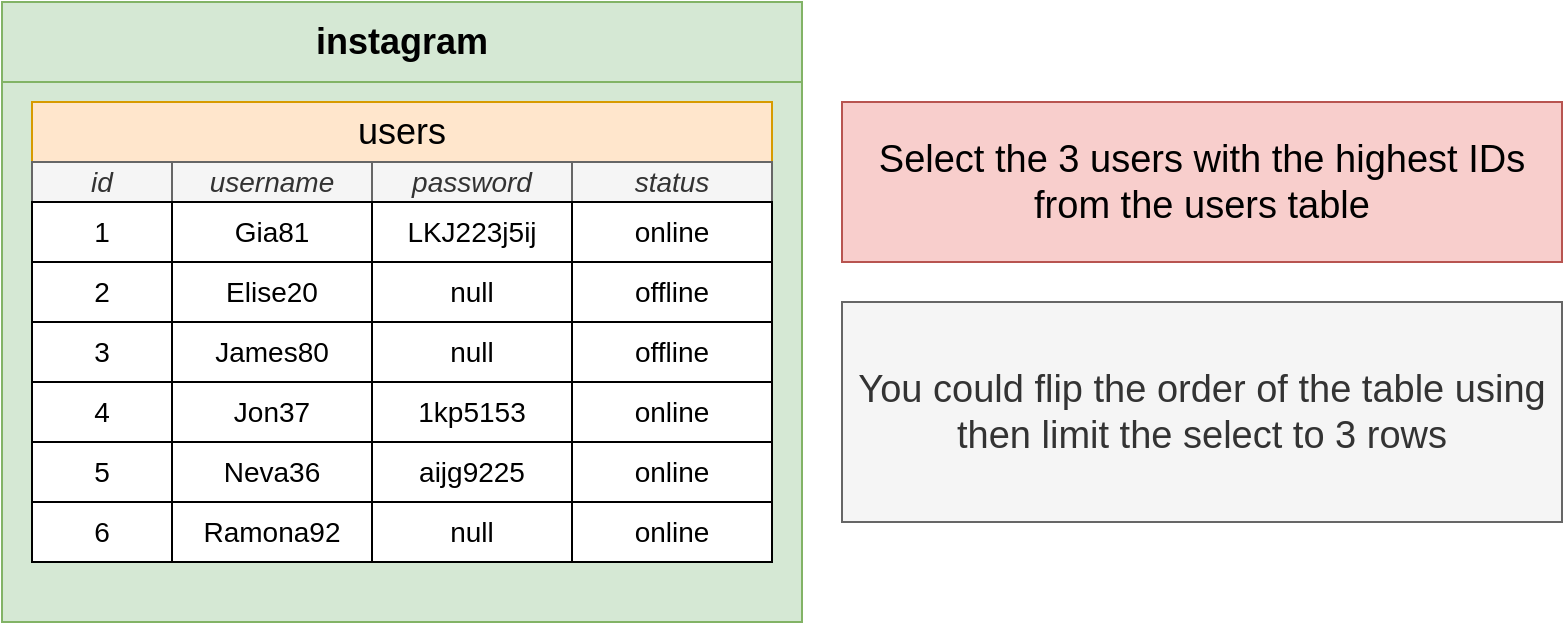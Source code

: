 <mxfile version="13.3.7" type="device" pages="4"><diagram id="Q6GqPtri7O_sy9SJ-ZEU" name="01 - ex"><mxGraphModel dx="1502" dy="926" grid="1" gridSize="10" guides="1" tooltips="1" connect="1" arrows="1" fold="1" page="1" pageScale="1" pageWidth="1920" pageHeight="1200" math="0" shadow="0"><root><mxCell id="0"/><mxCell id="1" parent="0"/><mxCell id="vcmv9loHkdNKkhFz71Oj-1" value="" style="rounded=0;whiteSpace=wrap;html=1;fillColor=#d5e8d4;strokeColor=#82b366;" parent="1" vertex="1"><mxGeometry x="460" y="270" width="400" height="270" as="geometry"/></mxCell><mxCell id="vcmv9loHkdNKkhFz71Oj-2" value="instagram" style="rounded=0;whiteSpace=wrap;html=1;fillColor=#d5e8d4;strokeColor=#82b366;fontStyle=1;fontSize=18;" parent="1" vertex="1"><mxGeometry x="460" y="230" width="400" height="40" as="geometry"/></mxCell><mxCell id="vcmv9loHkdNKkhFz71Oj-3" value="users" style="rounded=0;whiteSpace=wrap;html=1;fontSize=18;fillColor=#ffe6cc;strokeColor=#d79b00;" parent="1" vertex="1"><mxGeometry x="475" y="280" width="370" height="30" as="geometry"/></mxCell><mxCell id="vcmv9loHkdNKkhFz71Oj-4" value="id" style="rounded=0;whiteSpace=wrap;html=1;fontSize=14;fillColor=#f5f5f5;strokeColor=#666666;fontColor=#333333;fontStyle=2" parent="1" vertex="1"><mxGeometry x="475" y="310" width="70" height="20" as="geometry"/></mxCell><mxCell id="vcmv9loHkdNKkhFz71Oj-5" value="username" style="rounded=0;whiteSpace=wrap;html=1;fontSize=14;fillColor=#f5f5f5;strokeColor=#666666;fontColor=#333333;fontStyle=2" parent="1" vertex="1"><mxGeometry x="545" y="310" width="100" height="20" as="geometry"/></mxCell><mxCell id="vcmv9loHkdNKkhFz71Oj-6" value="password" style="rounded=0;whiteSpace=wrap;html=1;fontSize=14;fillColor=#f5f5f5;strokeColor=#666666;fontColor=#333333;fontStyle=2" parent="1" vertex="1"><mxGeometry x="645" y="310" width="100" height="20" as="geometry"/></mxCell><mxCell id="vcmv9loHkdNKkhFz71Oj-7" value="status" style="rounded=0;whiteSpace=wrap;html=1;fontSize=14;fillColor=#f5f5f5;strokeColor=#666666;fontColor=#333333;fontStyle=2" parent="1" vertex="1"><mxGeometry x="745" y="310" width="100" height="20" as="geometry"/></mxCell><mxCell id="vcmv9loHkdNKkhFz71Oj-8" value="1" style="rounded=0;whiteSpace=wrap;html=1;fontSize=14;fontStyle=0" parent="1" vertex="1"><mxGeometry x="475" y="330" width="70" height="30" as="geometry"/></mxCell><mxCell id="vcmv9loHkdNKkhFz71Oj-9" value="Gia81" style="rounded=0;whiteSpace=wrap;html=1;fontSize=14;fontStyle=0" parent="1" vertex="1"><mxGeometry x="545" y="330" width="100" height="30" as="geometry"/></mxCell><mxCell id="vcmv9loHkdNKkhFz71Oj-10" value="LKJ223j5ij" style="rounded=0;whiteSpace=wrap;html=1;fontSize=14;fontStyle=0" parent="1" vertex="1"><mxGeometry x="645" y="330" width="100" height="30" as="geometry"/></mxCell><mxCell id="vcmv9loHkdNKkhFz71Oj-11" value="online" style="rounded=0;whiteSpace=wrap;html=1;fontSize=14;fontStyle=0" parent="1" vertex="1"><mxGeometry x="745" y="330" width="100" height="30" as="geometry"/></mxCell><mxCell id="vcmv9loHkdNKkhFz71Oj-20" value="2" style="rounded=0;whiteSpace=wrap;html=1;fontSize=14;fontStyle=0" parent="1" vertex="1"><mxGeometry x="475" y="360" width="70" height="30" as="geometry"/></mxCell><mxCell id="vcmv9loHkdNKkhFz71Oj-21" value="Elise20" style="rounded=0;whiteSpace=wrap;html=1;fontSize=14;fontStyle=0" parent="1" vertex="1"><mxGeometry x="545" y="360" width="100" height="30" as="geometry"/></mxCell><mxCell id="vcmv9loHkdNKkhFz71Oj-22" value="null" style="rounded=0;whiteSpace=wrap;html=1;fontSize=14;fontStyle=0" parent="1" vertex="1"><mxGeometry x="645" y="360" width="100" height="30" as="geometry"/></mxCell><mxCell id="vcmv9loHkdNKkhFz71Oj-23" value="offline" style="rounded=0;whiteSpace=wrap;html=1;fontSize=14;fontStyle=0" parent="1" vertex="1"><mxGeometry x="745" y="360" width="100" height="30" as="geometry"/></mxCell><mxCell id="vcmv9loHkdNKkhFz71Oj-24" value="3" style="rounded=0;whiteSpace=wrap;html=1;fontSize=14;fontStyle=0" parent="1" vertex="1"><mxGeometry x="475" y="390" width="70" height="30" as="geometry"/></mxCell><mxCell id="vcmv9loHkdNKkhFz71Oj-25" value="James80" style="rounded=0;whiteSpace=wrap;html=1;fontSize=14;fontStyle=0" parent="1" vertex="1"><mxGeometry x="545" y="390" width="100" height="30" as="geometry"/></mxCell><mxCell id="vcmv9loHkdNKkhFz71Oj-26" value="null" style="rounded=0;whiteSpace=wrap;html=1;fontSize=14;fontStyle=0" parent="1" vertex="1"><mxGeometry x="645" y="390" width="100" height="30" as="geometry"/></mxCell><mxCell id="vcmv9loHkdNKkhFz71Oj-27" value="offline" style="rounded=0;whiteSpace=wrap;html=1;fontSize=14;fontStyle=0" parent="1" vertex="1"><mxGeometry x="745" y="390" width="100" height="30" as="geometry"/></mxCell><mxCell id="vcmv9loHkdNKkhFz71Oj-28" value="4" style="rounded=0;whiteSpace=wrap;html=1;fontSize=14;fontStyle=0" parent="1" vertex="1"><mxGeometry x="475" y="420" width="70" height="30" as="geometry"/></mxCell><mxCell id="vcmv9loHkdNKkhFz71Oj-29" value="Jon37" style="rounded=0;whiteSpace=wrap;html=1;fontSize=14;fontStyle=0" parent="1" vertex="1"><mxGeometry x="545" y="420" width="100" height="30" as="geometry"/></mxCell><mxCell id="vcmv9loHkdNKkhFz71Oj-30" value="1kp5153" style="rounded=0;whiteSpace=wrap;html=1;fontSize=14;fontStyle=0" parent="1" vertex="1"><mxGeometry x="645" y="420" width="100" height="30" as="geometry"/></mxCell><mxCell id="vcmv9loHkdNKkhFz71Oj-31" value="online" style="rounded=0;whiteSpace=wrap;html=1;fontSize=14;fontStyle=0" parent="1" vertex="1"><mxGeometry x="745" y="420" width="100" height="30" as="geometry"/></mxCell><mxCell id="vcmv9loHkdNKkhFz71Oj-32" value="5" style="rounded=0;whiteSpace=wrap;html=1;fontSize=14;fontStyle=0" parent="1" vertex="1"><mxGeometry x="475" y="450" width="70" height="30" as="geometry"/></mxCell><mxCell id="vcmv9loHkdNKkhFz71Oj-33" value="Neva36" style="rounded=0;whiteSpace=wrap;html=1;fontSize=14;fontStyle=0" parent="1" vertex="1"><mxGeometry x="545" y="450" width="100" height="30" as="geometry"/></mxCell><mxCell id="vcmv9loHkdNKkhFz71Oj-34" value="aijg9225" style="rounded=0;whiteSpace=wrap;html=1;fontSize=14;fontStyle=0" parent="1" vertex="1"><mxGeometry x="645" y="450" width="100" height="30" as="geometry"/></mxCell><mxCell id="vcmv9loHkdNKkhFz71Oj-35" value="online" style="rounded=0;whiteSpace=wrap;html=1;fontSize=14;fontStyle=0" parent="1" vertex="1"><mxGeometry x="745" y="450" width="100" height="30" as="geometry"/></mxCell><mxCell id="vcmv9loHkdNKkhFz71Oj-36" value="6" style="rounded=0;whiteSpace=wrap;html=1;fontSize=14;fontStyle=0" parent="1" vertex="1"><mxGeometry x="475" y="480" width="70" height="30" as="geometry"/></mxCell><mxCell id="vcmv9loHkdNKkhFz71Oj-37" value="Ramona92" style="rounded=0;whiteSpace=wrap;html=1;fontSize=14;fontStyle=0" parent="1" vertex="1"><mxGeometry x="545" y="480" width="100" height="30" as="geometry"/></mxCell><mxCell id="vcmv9loHkdNKkhFz71Oj-38" value="null" style="rounded=0;whiteSpace=wrap;html=1;fontSize=14;fontStyle=0" parent="1" vertex="1"><mxGeometry x="645" y="480" width="100" height="30" as="geometry"/></mxCell><mxCell id="vcmv9loHkdNKkhFz71Oj-39" value="online" style="rounded=0;whiteSpace=wrap;html=1;fontSize=14;fontStyle=0" parent="1" vertex="1"><mxGeometry x="745" y="480" width="100" height="30" as="geometry"/></mxCell><mxCell id="vcmv9loHkdNKkhFz71Oj-40" value="Select the 3 users with the highest IDs from the users table" style="rounded=0;whiteSpace=wrap;html=1;fontSize=19;fillColor=#f8cecc;strokeColor=#b85450;fontStyle=0" parent="1" vertex="1"><mxGeometry x="880" y="280" width="360" height="80" as="geometry"/></mxCell><mxCell id="vcmv9loHkdNKkhFz71Oj-41" value="You could flip the order of the table using then limit the select to 3 rows" style="rounded=0;whiteSpace=wrap;html=1;fontSize=19;fillColor=#f5f5f5;strokeColor=#666666;fontStyle=0;fontColor=#333333;" parent="1" vertex="1"><mxGeometry x="880" y="380" width="360" height="110" as="geometry"/></mxCell></root></mxGraphModel></diagram><diagram name="02 - ex" id="s8QFaZG4_JX4cg1pV_eT"><mxGraphModel dx="1502" dy="926" grid="1" gridSize="10" guides="1" tooltips="1" connect="1" arrows="1" fold="1" page="1" pageScale="1" pageWidth="1920" pageHeight="1200" math="0" shadow="0"><root><mxCell id="pmffTSd0ser6NMAeHHmY-0"/><mxCell id="pmffTSd0ser6NMAeHHmY-1" parent="pmffTSd0ser6NMAeHHmY-0"/><mxCell id="pmffTSd0ser6NMAeHHmY-2" value="" style="rounded=0;whiteSpace=wrap;html=1;fillColor=#d5e8d4;strokeColor=#82b366;" parent="pmffTSd0ser6NMAeHHmY-1" vertex="1"><mxGeometry x="250" y="270" width="590" height="250" as="geometry"/></mxCell><mxCell id="pmffTSd0ser6NMAeHHmY-3" value="instagram" style="rounded=0;whiteSpace=wrap;html=1;fillColor=#d5e8d4;strokeColor=#82b366;fontStyle=1;fontSize=18;" parent="pmffTSd0ser6NMAeHHmY-1" vertex="1"><mxGeometry x="250" y="230" width="590" height="40" as="geometry"/></mxCell><mxCell id="pmffTSd0ser6NMAeHHmY-4" value="users" style="rounded=0;whiteSpace=wrap;html=1;fontSize=18;fillColor=#ffe6cc;strokeColor=#d79b00;" parent="pmffTSd0ser6NMAeHHmY-1" vertex="1"><mxGeometry x="260" y="280" width="270" height="30" as="geometry"/></mxCell><mxCell id="pmffTSd0ser6NMAeHHmY-5" value="id" style="rounded=0;whiteSpace=wrap;html=1;fontSize=14;fillColor=#f5f5f5;strokeColor=#666666;fontColor=#333333;fontStyle=2" parent="pmffTSd0ser6NMAeHHmY-1" vertex="1"><mxGeometry x="260" y="310" width="70" height="20" as="geometry"/></mxCell><mxCell id="pmffTSd0ser6NMAeHHmY-6" value="username" style="rounded=0;whiteSpace=wrap;html=1;fontSize=14;fillColor=#f5f5f5;strokeColor=#666666;fontColor=#333333;fontStyle=2" parent="pmffTSd0ser6NMAeHHmY-1" vertex="1"><mxGeometry x="330" y="310" width="100" height="20" as="geometry"/></mxCell><mxCell id="pmffTSd0ser6NMAeHHmY-7" value="password" style="rounded=0;whiteSpace=wrap;html=1;fontSize=14;fillColor=#f5f5f5;strokeColor=#666666;fontColor=#333333;fontStyle=2" parent="pmffTSd0ser6NMAeHHmY-1" vertex="1"><mxGeometry x="430" y="310" width="100" height="20" as="geometry"/></mxCell><mxCell id="pmffTSd0ser6NMAeHHmY-9" value="198" style="rounded=0;whiteSpace=wrap;html=1;fontSize=14;fontStyle=0" parent="pmffTSd0ser6NMAeHHmY-1" vertex="1"><mxGeometry x="260" y="330" width="70" height="30" as="geometry"/></mxCell><mxCell id="pmffTSd0ser6NMAeHHmY-10" value="Gia81" style="rounded=0;whiteSpace=wrap;html=1;fontSize=14;fontStyle=0" parent="pmffTSd0ser6NMAeHHmY-1" vertex="1"><mxGeometry x="330" y="330" width="100" height="30" as="geometry"/></mxCell><mxCell id="pmffTSd0ser6NMAeHHmY-11" value="LKJ223j5ij" style="rounded=0;whiteSpace=wrap;html=1;fontSize=14;fontStyle=0" parent="pmffTSd0ser6NMAeHHmY-1" vertex="1"><mxGeometry x="430" y="330" width="100" height="30" as="geometry"/></mxCell><mxCell id="pmffTSd0ser6NMAeHHmY-13" value="199" style="rounded=0;whiteSpace=wrap;html=1;fontSize=14;fontStyle=0" parent="pmffTSd0ser6NMAeHHmY-1" vertex="1"><mxGeometry x="260" y="360" width="70" height="30" as="geometry"/></mxCell><mxCell id="pmffTSd0ser6NMAeHHmY-14" value="Elise20" style="rounded=0;whiteSpace=wrap;html=1;fontSize=14;fontStyle=0" parent="pmffTSd0ser6NMAeHHmY-1" vertex="1"><mxGeometry x="330" y="360" width="100" height="30" as="geometry"/></mxCell><mxCell id="pmffTSd0ser6NMAeHHmY-15" value="null" style="rounded=0;whiteSpace=wrap;html=1;fontSize=14;fontStyle=0" parent="pmffTSd0ser6NMAeHHmY-1" vertex="1"><mxGeometry x="430" y="360" width="100" height="30" as="geometry"/></mxCell><mxCell id="pmffTSd0ser6NMAeHHmY-17" value="200" style="rounded=0;whiteSpace=wrap;html=1;fontSize=14;fontStyle=0" parent="pmffTSd0ser6NMAeHHmY-1" vertex="1"><mxGeometry x="260" y="390" width="70" height="30" as="geometry"/></mxCell><mxCell id="pmffTSd0ser6NMAeHHmY-18" value="James80" style="rounded=0;whiteSpace=wrap;html=1;fontSize=14;fontStyle=0" parent="pmffTSd0ser6NMAeHHmY-1" vertex="1"><mxGeometry x="330" y="390" width="100" height="30" as="geometry"/></mxCell><mxCell id="pmffTSd0ser6NMAeHHmY-19" value="null" style="rounded=0;whiteSpace=wrap;html=1;fontSize=14;fontStyle=0" parent="pmffTSd0ser6NMAeHHmY-1" vertex="1"><mxGeometry x="430" y="390" width="100" height="30" as="geometry"/></mxCell><mxCell id="pmffTSd0ser6NMAeHHmY-21" value="201" style="rounded=0;whiteSpace=wrap;html=1;fontSize=14;fontStyle=0" parent="pmffTSd0ser6NMAeHHmY-1" vertex="1"><mxGeometry x="260" y="420" width="70" height="30" as="geometry"/></mxCell><mxCell id="pmffTSd0ser6NMAeHHmY-22" value="Jon37" style="rounded=0;whiteSpace=wrap;html=1;fontSize=14;fontStyle=0" parent="pmffTSd0ser6NMAeHHmY-1" vertex="1"><mxGeometry x="330" y="420" width="100" height="30" as="geometry"/></mxCell><mxCell id="pmffTSd0ser6NMAeHHmY-23" value="1kp5153" style="rounded=0;whiteSpace=wrap;html=1;fontSize=14;fontStyle=0" parent="pmffTSd0ser6NMAeHHmY-1" vertex="1"><mxGeometry x="430" y="420" width="100" height="30" as="geometry"/></mxCell><mxCell id="pmffTSd0ser6NMAeHHmY-25" value="202" style="rounded=0;whiteSpace=wrap;html=1;fontSize=14;fontStyle=0" parent="pmffTSd0ser6NMAeHHmY-1" vertex="1"><mxGeometry x="260" y="450" width="70" height="30" as="geometry"/></mxCell><mxCell id="pmffTSd0ser6NMAeHHmY-26" value="Neva36" style="rounded=0;whiteSpace=wrap;html=1;fontSize=14;fontStyle=0" parent="pmffTSd0ser6NMAeHHmY-1" vertex="1"><mxGeometry x="330" y="450" width="100" height="30" as="geometry"/></mxCell><mxCell id="pmffTSd0ser6NMAeHHmY-27" value="aijg9225" style="rounded=0;whiteSpace=wrap;html=1;fontSize=14;fontStyle=0" parent="pmffTSd0ser6NMAeHHmY-1" vertex="1"><mxGeometry x="430" y="450" width="100" height="30" as="geometry"/></mxCell><mxCell id="pmffTSd0ser6NMAeHHmY-29" value="203" style="rounded=0;whiteSpace=wrap;html=1;fontSize=14;fontStyle=0" parent="pmffTSd0ser6NMAeHHmY-1" vertex="1"><mxGeometry x="260" y="480" width="70" height="30" as="geometry"/></mxCell><mxCell id="pmffTSd0ser6NMAeHHmY-30" value="Ramona92" style="rounded=0;whiteSpace=wrap;html=1;fontSize=14;fontStyle=0" parent="pmffTSd0ser6NMAeHHmY-1" vertex="1"><mxGeometry x="330" y="480" width="100" height="30" as="geometry"/></mxCell><mxCell id="pmffTSd0ser6NMAeHHmY-31" value="null" style="rounded=0;whiteSpace=wrap;html=1;fontSize=14;fontStyle=0" parent="pmffTSd0ser6NMAeHHmY-1" vertex="1"><mxGeometry x="430" y="480" width="100" height="30" as="geometry"/></mxCell><mxCell id="pmffTSd0ser6NMAeHHmY-33" value="Join the users and posts table. Show the username of user ID 200 and the captions of all posts they have created" style="rounded=0;whiteSpace=wrap;html=1;fontSize=19;fillColor=#f8cecc;strokeColor=#b85450;fontStyle=0" parent="pmffTSd0ser6NMAeHHmY-1" vertex="1"><mxGeometry x="860" y="230" width="290" height="110" as="geometry"/></mxCell><mxCell id="pmffTSd0ser6NMAeHHmY-34" value="Join on 'users.id = posts.user_id'. You can get user ID 200 using a 'posts.user_id = 200' or 'users.id = 200'" style="rounded=0;whiteSpace=wrap;html=1;fontSize=19;fillColor=#f5f5f5;strokeColor=#666666;fontStyle=0;fontColor=#333333;" parent="pmffTSd0ser6NMAeHHmY-1" vertex="1"><mxGeometry x="860" y="350" width="290" height="110" as="geometry"/></mxCell><mxCell id="pmffTSd0ser6NMAeHHmY-35" value="posts" style="rounded=0;whiteSpace=wrap;html=1;fontSize=18;fillColor=#ffe6cc;strokeColor=#d79b00;" parent="pmffTSd0ser6NMAeHHmY-1" vertex="1"><mxGeometry x="550" y="280" width="270" height="30" as="geometry"/></mxCell><mxCell id="pmffTSd0ser6NMAeHHmY-36" value="id" style="rounded=0;whiteSpace=wrap;html=1;fontSize=14;fillColor=#f5f5f5;strokeColor=#666666;fontColor=#333333;fontStyle=2" parent="pmffTSd0ser6NMAeHHmY-1" vertex="1"><mxGeometry x="550" y="310" width="70" height="20" as="geometry"/></mxCell><mxCell id="pmffTSd0ser6NMAeHHmY-37" value="caption" style="rounded=0;whiteSpace=wrap;html=1;fontSize=14;fillColor=#f5f5f5;strokeColor=#666666;fontColor=#333333;fontStyle=2" parent="pmffTSd0ser6NMAeHHmY-1" vertex="1"><mxGeometry x="620" y="310" width="100" height="20" as="geometry"/></mxCell><mxCell id="pmffTSd0ser6NMAeHHmY-38" value="user_id" style="rounded=0;whiteSpace=wrap;html=1;fontSize=14;fillColor=#f5f5f5;strokeColor=#666666;fontColor=#333333;fontStyle=2" parent="pmffTSd0ser6NMAeHHmY-1" vertex="1"><mxGeometry x="720" y="310" width="100" height="20" as="geometry"/></mxCell><mxCell id="pmffTSd0ser6NMAeHHmY-39" value="1" style="rounded=0;whiteSpace=wrap;html=1;fontSize=14;fontStyle=0" parent="pmffTSd0ser6NMAeHHmY-1" vertex="1"><mxGeometry x="550" y="330" width="70" height="30" as="geometry"/></mxCell><mxCell id="pmffTSd0ser6NMAeHHmY-40" value="#omnis" style="rounded=0;whiteSpace=wrap;html=1;fontSize=14;fontStyle=0" parent="pmffTSd0ser6NMAeHHmY-1" vertex="1"><mxGeometry x="620" y="330" width="100" height="30" as="geometry"/></mxCell><mxCell id="pmffTSd0ser6NMAeHHmY-41" value="203" style="rounded=0;whiteSpace=wrap;html=1;fontSize=14;fontStyle=0" parent="pmffTSd0ser6NMAeHHmY-1" vertex="1"><mxGeometry x="720" y="330" width="100" height="30" as="geometry"/></mxCell><mxCell id="pmffTSd0ser6NMAeHHmY-42" value="2" style="rounded=0;whiteSpace=wrap;html=1;fontSize=14;fontStyle=0" parent="pmffTSd0ser6NMAeHHmY-1" vertex="1"><mxGeometry x="550" y="360" width="70" height="30" as="geometry"/></mxCell><mxCell id="pmffTSd0ser6NMAeHHmY-43" value="quas consq" style="rounded=0;whiteSpace=wrap;html=1;fontSize=14;fontStyle=0" parent="pmffTSd0ser6NMAeHHmY-1" vertex="1"><mxGeometry x="620" y="360" width="100" height="30" as="geometry"/></mxCell><mxCell id="pmffTSd0ser6NMAeHHmY-44" value="200" style="rounded=0;whiteSpace=wrap;html=1;fontSize=14;fontStyle=0" parent="pmffTSd0ser6NMAeHHmY-1" vertex="1"><mxGeometry x="720" y="360" width="100" height="30" as="geometry"/></mxCell><mxCell id="pmffTSd0ser6NMAeHHmY-45" value="3" style="rounded=0;whiteSpace=wrap;html=1;fontSize=14;fontStyle=0" parent="pmffTSd0ser6NMAeHHmY-1" vertex="1"><mxGeometry x="550" y="390" width="70" height="30" as="geometry"/></mxCell><mxCell id="pmffTSd0ser6NMAeHHmY-46" value="#mary" style="rounded=0;whiteSpace=wrap;html=1;fontSize=14;fontStyle=0" parent="pmffTSd0ser6NMAeHHmY-1" vertex="1"><mxGeometry x="620" y="390" width="100" height="30" as="geometry"/></mxCell><mxCell id="pmffTSd0ser6NMAeHHmY-47" value="201" style="rounded=0;whiteSpace=wrap;html=1;fontSize=14;fontStyle=0" parent="pmffTSd0ser6NMAeHHmY-1" vertex="1"><mxGeometry x="720" y="390" width="100" height="30" as="geometry"/></mxCell><mxCell id="pmffTSd0ser6NMAeHHmY-48" value="4" style="rounded=0;whiteSpace=wrap;html=1;fontSize=14;fontStyle=0" parent="pmffTSd0ser6NMAeHHmY-1" vertex="1"><mxGeometry x="550" y="420" width="70" height="30" as="geometry"/></mxCell><mxCell id="pmffTSd0ser6NMAeHHmY-49" value="officiis" style="rounded=0;whiteSpace=wrap;html=1;fontSize=14;fontStyle=0" parent="pmffTSd0ser6NMAeHHmY-1" vertex="1"><mxGeometry x="620" y="420" width="100" height="30" as="geometry"/></mxCell><mxCell id="pmffTSd0ser6NMAeHHmY-50" value="202" style="rounded=0;whiteSpace=wrap;html=1;fontSize=14;fontStyle=0" parent="pmffTSd0ser6NMAeHHmY-1" vertex="1"><mxGeometry x="720" y="420" width="100" height="30" as="geometry"/></mxCell><mxCell id="pmffTSd0ser6NMAeHHmY-51" value="5" style="rounded=0;whiteSpace=wrap;html=1;fontSize=14;fontStyle=0" parent="pmffTSd0ser6NMAeHHmY-1" vertex="1"><mxGeometry x="550" y="450" width="70" height="30" as="geometry"/></mxCell><mxCell id="pmffTSd0ser6NMAeHHmY-52" value="#generate" style="rounded=0;whiteSpace=wrap;html=1;fontSize=14;fontStyle=0" parent="pmffTSd0ser6NMAeHHmY-1" vertex="1"><mxGeometry x="620" y="450" width="100" height="30" as="geometry"/></mxCell><mxCell id="pmffTSd0ser6NMAeHHmY-53" value="200" style="rounded=0;whiteSpace=wrap;html=1;fontSize=14;fontStyle=0" parent="pmffTSd0ser6NMAeHHmY-1" vertex="1"><mxGeometry x="720" y="450" width="100" height="30" as="geometry"/></mxCell><mxCell id="pmffTSd0ser6NMAeHHmY-54" value="6" style="rounded=0;whiteSpace=wrap;html=1;fontSize=14;fontStyle=0" parent="pmffTSd0ser6NMAeHHmY-1" vertex="1"><mxGeometry x="550" y="480" width="70" height="30" as="geometry"/></mxCell><mxCell id="pmffTSd0ser6NMAeHHmY-55" value="#content" style="rounded=0;whiteSpace=wrap;html=1;fontSize=14;fontStyle=0" parent="pmffTSd0ser6NMAeHHmY-1" vertex="1"><mxGeometry x="620" y="480" width="100" height="30" as="geometry"/></mxCell><mxCell id="pmffTSd0ser6NMAeHHmY-56" value="199" style="rounded=0;whiteSpace=wrap;html=1;fontSize=14;fontStyle=0" parent="pmffTSd0ser6NMAeHHmY-1" vertex="1"><mxGeometry x="720" y="480" width="100" height="30" as="geometry"/></mxCell></root></mxGraphModel></diagram><diagram name="03 - ex" id="wL6-b8VI3rZrOY6GFHn0"><mxGraphModel dx="1502" dy="926" grid="1" gridSize="10" guides="1" tooltips="1" connect="1" arrows="1" fold="1" page="1" pageScale="1" pageWidth="1920" pageHeight="1200" math="0" shadow="0"><root><mxCell id="y1kETexi0wloJn852bnd-0"/><mxCell id="y1kETexi0wloJn852bnd-1" parent="y1kETexi0wloJn852bnd-0"/><mxCell id="y1kETexi0wloJn852bnd-2" value="" style="rounded=0;whiteSpace=wrap;html=1;fillColor=#d5e8d4;strokeColor=#82b366;" parent="y1kETexi0wloJn852bnd-1" vertex="1"><mxGeometry x="250" y="270" width="590" height="250" as="geometry"/></mxCell><mxCell id="y1kETexi0wloJn852bnd-3" value="instagram" style="rounded=0;whiteSpace=wrap;html=1;fillColor=#d5e8d4;strokeColor=#82b366;fontStyle=1;fontSize=18;" parent="y1kETexi0wloJn852bnd-1" vertex="1"><mxGeometry x="250" y="230" width="590" height="40" as="geometry"/></mxCell><mxCell id="y1kETexi0wloJn852bnd-4" value="users" style="rounded=0;whiteSpace=wrap;html=1;fontSize=18;fillColor=#ffe6cc;strokeColor=#d79b00;" parent="y1kETexi0wloJn852bnd-1" vertex="1"><mxGeometry x="260" y="280" width="170" height="30" as="geometry"/></mxCell><mxCell id="y1kETexi0wloJn852bnd-5" value="id" style="rounded=0;whiteSpace=wrap;html=1;fontSize=14;fillColor=#f5f5f5;strokeColor=#666666;fontColor=#333333;fontStyle=2" parent="y1kETexi0wloJn852bnd-1" vertex="1"><mxGeometry x="260" y="310" width="70" height="20" as="geometry"/></mxCell><mxCell id="y1kETexi0wloJn852bnd-6" value="username" style="rounded=0;whiteSpace=wrap;html=1;fontSize=14;fillColor=#f5f5f5;strokeColor=#666666;fontColor=#333333;fontStyle=2" parent="y1kETexi0wloJn852bnd-1" vertex="1"><mxGeometry x="330" y="310" width="100" height="20" as="geometry"/></mxCell><mxCell id="y1kETexi0wloJn852bnd-8" value="198" style="rounded=0;whiteSpace=wrap;html=1;fontSize=14;fontStyle=0" parent="y1kETexi0wloJn852bnd-1" vertex="1"><mxGeometry x="260" y="330" width="70" height="30" as="geometry"/></mxCell><mxCell id="y1kETexi0wloJn852bnd-9" value="Gia81" style="rounded=0;whiteSpace=wrap;html=1;fontSize=14;fontStyle=0" parent="y1kETexi0wloJn852bnd-1" vertex="1"><mxGeometry x="330" y="330" width="100" height="30" as="geometry"/></mxCell><mxCell id="y1kETexi0wloJn852bnd-11" value="199" style="rounded=0;whiteSpace=wrap;html=1;fontSize=14;fontStyle=0" parent="y1kETexi0wloJn852bnd-1" vertex="1"><mxGeometry x="260" y="360" width="70" height="30" as="geometry"/></mxCell><mxCell id="y1kETexi0wloJn852bnd-12" value="Elise20" style="rounded=0;whiteSpace=wrap;html=1;fontSize=14;fontStyle=0" parent="y1kETexi0wloJn852bnd-1" vertex="1"><mxGeometry x="330" y="360" width="100" height="30" as="geometry"/></mxCell><mxCell id="y1kETexi0wloJn852bnd-14" value="200" style="rounded=0;whiteSpace=wrap;html=1;fontSize=14;fontStyle=0" parent="y1kETexi0wloJn852bnd-1" vertex="1"><mxGeometry x="260" y="390" width="70" height="30" as="geometry"/></mxCell><mxCell id="y1kETexi0wloJn852bnd-15" value="James80" style="rounded=0;whiteSpace=wrap;html=1;fontSize=14;fontStyle=0" parent="y1kETexi0wloJn852bnd-1" vertex="1"><mxGeometry x="330" y="390" width="100" height="30" as="geometry"/></mxCell><mxCell id="y1kETexi0wloJn852bnd-17" value="201" style="rounded=0;whiteSpace=wrap;html=1;fontSize=14;fontStyle=0" parent="y1kETexi0wloJn852bnd-1" vertex="1"><mxGeometry x="260" y="420" width="70" height="30" as="geometry"/></mxCell><mxCell id="y1kETexi0wloJn852bnd-18" value="Jon37" style="rounded=0;whiteSpace=wrap;html=1;fontSize=14;fontStyle=0" parent="y1kETexi0wloJn852bnd-1" vertex="1"><mxGeometry x="330" y="420" width="100" height="30" as="geometry"/></mxCell><mxCell id="y1kETexi0wloJn852bnd-20" value="202" style="rounded=0;whiteSpace=wrap;html=1;fontSize=14;fontStyle=0" parent="y1kETexi0wloJn852bnd-1" vertex="1"><mxGeometry x="260" y="450" width="70" height="30" as="geometry"/></mxCell><mxCell id="y1kETexi0wloJn852bnd-21" value="Neva36" style="rounded=0;whiteSpace=wrap;html=1;fontSize=14;fontStyle=0" parent="y1kETexi0wloJn852bnd-1" vertex="1"><mxGeometry x="330" y="450" width="100" height="30" as="geometry"/></mxCell><mxCell id="y1kETexi0wloJn852bnd-23" value="203" style="rounded=0;whiteSpace=wrap;html=1;fontSize=14;fontStyle=0" parent="y1kETexi0wloJn852bnd-1" vertex="1"><mxGeometry x="260" y="480" width="70" height="30" as="geometry"/></mxCell><mxCell id="y1kETexi0wloJn852bnd-24" value="Ramona92" style="rounded=0;whiteSpace=wrap;html=1;fontSize=14;fontStyle=0" parent="y1kETexi0wloJn852bnd-1" vertex="1"><mxGeometry x="330" y="480" width="100" height="30" as="geometry"/></mxCell><mxCell id="y1kETexi0wloJn852bnd-26" value="Show each username and the number of 'likes' that they have created" style="rounded=0;whiteSpace=wrap;html=1;fontSize=19;fillColor=#f8cecc;strokeColor=#b85450;fontStyle=0" parent="y1kETexi0wloJn852bnd-1" vertex="1"><mxGeometry x="860" y="230" width="290" height="110" as="geometry"/></mxCell><mxCell id="y1kETexi0wloJn852bnd-27" value="Join users and likes together, then group by the username.&amp;nbsp; You can then 'count' the number of rows in each group" style="rounded=0;whiteSpace=wrap;html=1;fontSize=19;fillColor=#f5f5f5;strokeColor=#666666;fontStyle=0;fontColor=#333333;" parent="y1kETexi0wloJn852bnd-1" vertex="1"><mxGeometry x="860" y="350" width="290" height="110" as="geometry"/></mxCell><mxCell id="y1kETexi0wloJn852bnd-28" value="likes" style="rounded=0;whiteSpace=wrap;html=1;fontSize=18;fillColor=#ffe6cc;strokeColor=#d79b00;" parent="y1kETexi0wloJn852bnd-1" vertex="1"><mxGeometry x="450" y="280" width="370" height="30" as="geometry"/></mxCell><mxCell id="y1kETexi0wloJn852bnd-29" value="id" style="rounded=0;whiteSpace=wrap;html=1;fontSize=14;fillColor=#f5f5f5;strokeColor=#666666;fontColor=#333333;fontStyle=2" parent="y1kETexi0wloJn852bnd-1" vertex="1"><mxGeometry x="450" y="310" width="70" height="20" as="geometry"/></mxCell><mxCell id="y1kETexi0wloJn852bnd-30" value="post_id" style="rounded=0;whiteSpace=wrap;html=1;fontSize=14;fillColor=#f5f5f5;strokeColor=#666666;fontColor=#333333;fontStyle=2" parent="y1kETexi0wloJn852bnd-1" vertex="1"><mxGeometry x="520" y="310" width="100" height="20" as="geometry"/></mxCell><mxCell id="y1kETexi0wloJn852bnd-31" value="comment_id" style="rounded=0;whiteSpace=wrap;html=1;fontSize=14;fillColor=#f5f5f5;strokeColor=#666666;fontColor=#333333;fontStyle=2" parent="y1kETexi0wloJn852bnd-1" vertex="1"><mxGeometry x="620" y="310" width="100" height="20" as="geometry"/></mxCell><mxCell id="y1kETexi0wloJn852bnd-32" value="1" style="rounded=0;whiteSpace=wrap;html=1;fontSize=14;fontStyle=0" parent="y1kETexi0wloJn852bnd-1" vertex="1"><mxGeometry x="450" y="330" width="70" height="30" as="geometry"/></mxCell><mxCell id="y1kETexi0wloJn852bnd-33" value="null" style="rounded=0;whiteSpace=wrap;html=1;fontSize=14;fontStyle=0" parent="y1kETexi0wloJn852bnd-1" vertex="1"><mxGeometry x="520" y="330" width="100" height="30" as="geometry"/></mxCell><mxCell id="y1kETexi0wloJn852bnd-34" value="9373" style="rounded=0;whiteSpace=wrap;html=1;fontSize=14;fontStyle=0" parent="y1kETexi0wloJn852bnd-1" vertex="1"><mxGeometry x="620" y="330" width="100" height="30" as="geometry"/></mxCell><mxCell id="y1kETexi0wloJn852bnd-35" value="2" style="rounded=0;whiteSpace=wrap;html=1;fontSize=14;fontStyle=0" parent="y1kETexi0wloJn852bnd-1" vertex="1"><mxGeometry x="450" y="360" width="70" height="30" as="geometry"/></mxCell><mxCell id="y1kETexi0wloJn852bnd-36" value="4" style="rounded=0;whiteSpace=wrap;html=1;fontSize=14;fontStyle=0" parent="y1kETexi0wloJn852bnd-1" vertex="1"><mxGeometry x="520" y="360" width="100" height="30" as="geometry"/></mxCell><mxCell id="y1kETexi0wloJn852bnd-37" value="null" style="rounded=0;whiteSpace=wrap;html=1;fontSize=14;fontStyle=0" parent="y1kETexi0wloJn852bnd-1" vertex="1"><mxGeometry x="620" y="360" width="100" height="30" as="geometry"/></mxCell><mxCell id="y1kETexi0wloJn852bnd-38" value="3" style="rounded=0;whiteSpace=wrap;html=1;fontSize=14;fontStyle=0" parent="y1kETexi0wloJn852bnd-1" vertex="1"><mxGeometry x="450" y="390" width="70" height="30" as="geometry"/></mxCell><mxCell id="y1kETexi0wloJn852bnd-39" value="1951" style="rounded=0;whiteSpace=wrap;html=1;fontSize=14;fontStyle=0" parent="y1kETexi0wloJn852bnd-1" vertex="1"><mxGeometry x="520" y="390" width="100" height="30" as="geometry"/></mxCell><mxCell id="y1kETexi0wloJn852bnd-40" value="null" style="rounded=0;whiteSpace=wrap;html=1;fontSize=14;fontStyle=0" parent="y1kETexi0wloJn852bnd-1" vertex="1"><mxGeometry x="620" y="390" width="100" height="30" as="geometry"/></mxCell><mxCell id="y1kETexi0wloJn852bnd-41" value="4" style="rounded=0;whiteSpace=wrap;html=1;fontSize=14;fontStyle=0" parent="y1kETexi0wloJn852bnd-1" vertex="1"><mxGeometry x="450" y="420" width="70" height="30" as="geometry"/></mxCell><mxCell id="y1kETexi0wloJn852bnd-42" value="23015" style="rounded=0;whiteSpace=wrap;html=1;fontSize=14;fontStyle=0" parent="y1kETexi0wloJn852bnd-1" vertex="1"><mxGeometry x="520" y="420" width="100" height="30" as="geometry"/></mxCell><mxCell id="y1kETexi0wloJn852bnd-43" value="null" style="rounded=0;whiteSpace=wrap;html=1;fontSize=14;fontStyle=0" parent="y1kETexi0wloJn852bnd-1" vertex="1"><mxGeometry x="620" y="420" width="100" height="30" as="geometry"/></mxCell><mxCell id="y1kETexi0wloJn852bnd-44" value="5" style="rounded=0;whiteSpace=wrap;html=1;fontSize=14;fontStyle=0" parent="y1kETexi0wloJn852bnd-1" vertex="1"><mxGeometry x="450" y="450" width="70" height="30" as="geometry"/></mxCell><mxCell id="y1kETexi0wloJn852bnd-45" value="null" style="rounded=0;whiteSpace=wrap;html=1;fontSize=14;fontStyle=0" parent="y1kETexi0wloJn852bnd-1" vertex="1"><mxGeometry x="520" y="450" width="100" height="30" as="geometry"/></mxCell><mxCell id="y1kETexi0wloJn852bnd-46" value="85286" style="rounded=0;whiteSpace=wrap;html=1;fontSize=14;fontStyle=0" parent="y1kETexi0wloJn852bnd-1" vertex="1"><mxGeometry x="620" y="450" width="100" height="30" as="geometry"/></mxCell><mxCell id="y1kETexi0wloJn852bnd-47" value="6" style="rounded=0;whiteSpace=wrap;html=1;fontSize=14;fontStyle=0" parent="y1kETexi0wloJn852bnd-1" vertex="1"><mxGeometry x="450" y="480" width="70" height="30" as="geometry"/></mxCell><mxCell id="y1kETexi0wloJn852bnd-48" value="3963" style="rounded=0;whiteSpace=wrap;html=1;fontSize=14;fontStyle=0" parent="y1kETexi0wloJn852bnd-1" vertex="1"><mxGeometry x="520" y="480" width="100" height="30" as="geometry"/></mxCell><mxCell id="y1kETexi0wloJn852bnd-49" value="null" style="rounded=0;whiteSpace=wrap;html=1;fontSize=14;fontStyle=0" parent="y1kETexi0wloJn852bnd-1" vertex="1"><mxGeometry x="620" y="480" width="100" height="30" as="geometry"/></mxCell><mxCell id="y1kETexi0wloJn852bnd-50" value="user_id" style="rounded=0;whiteSpace=wrap;html=1;fontSize=14;fillColor=#f5f5f5;strokeColor=#666666;fontColor=#333333;fontStyle=2" parent="y1kETexi0wloJn852bnd-1" vertex="1"><mxGeometry x="720" y="310" width="100" height="20" as="geometry"/></mxCell><mxCell id="y1kETexi0wloJn852bnd-51" value="203" style="rounded=0;whiteSpace=wrap;html=1;fontSize=14;fontStyle=0" parent="y1kETexi0wloJn852bnd-1" vertex="1"><mxGeometry x="720" y="330" width="100" height="30" as="geometry"/></mxCell><mxCell id="y1kETexi0wloJn852bnd-52" value="200" style="rounded=0;whiteSpace=wrap;html=1;fontSize=14;fontStyle=0" parent="y1kETexi0wloJn852bnd-1" vertex="1"><mxGeometry x="720" y="360" width="100" height="30" as="geometry"/></mxCell><mxCell id="y1kETexi0wloJn852bnd-53" value="201" style="rounded=0;whiteSpace=wrap;html=1;fontSize=14;fontStyle=0" parent="y1kETexi0wloJn852bnd-1" vertex="1"><mxGeometry x="720" y="390" width="100" height="30" as="geometry"/></mxCell><mxCell id="y1kETexi0wloJn852bnd-54" value="202" style="rounded=0;whiteSpace=wrap;html=1;fontSize=14;fontStyle=0" parent="y1kETexi0wloJn852bnd-1" vertex="1"><mxGeometry x="720" y="420" width="100" height="30" as="geometry"/></mxCell><mxCell id="y1kETexi0wloJn852bnd-55" value="200" style="rounded=0;whiteSpace=wrap;html=1;fontSize=14;fontStyle=0" parent="y1kETexi0wloJn852bnd-1" vertex="1"><mxGeometry x="720" y="450" width="100" height="30" as="geometry"/></mxCell><mxCell id="y1kETexi0wloJn852bnd-56" value="199" style="rounded=0;whiteSpace=wrap;html=1;fontSize=14;fontStyle=0" parent="y1kETexi0wloJn852bnd-1" vertex="1"><mxGeometry x="720" y="480" width="100" height="30" as="geometry"/></mxCell></root></mxGraphModel></diagram><diagram id="W9bGefZ__fPFMvPHDB3e" name="Page-4"><mxGraphModel dx="1502" dy="926" grid="1" gridSize="10" guides="1" tooltips="1" connect="1" arrows="1" fold="1" page="1" pageScale="1" pageWidth="1920" pageHeight="1200" math="0" shadow="0"><root><mxCell id="1xYzE2ncHPGUhiY8pxcF-0"/><mxCell id="1xYzE2ncHPGUhiY8pxcF-1" parent="1xYzE2ncHPGUhiY8pxcF-0"/></root></mxGraphModel></diagram></mxfile>